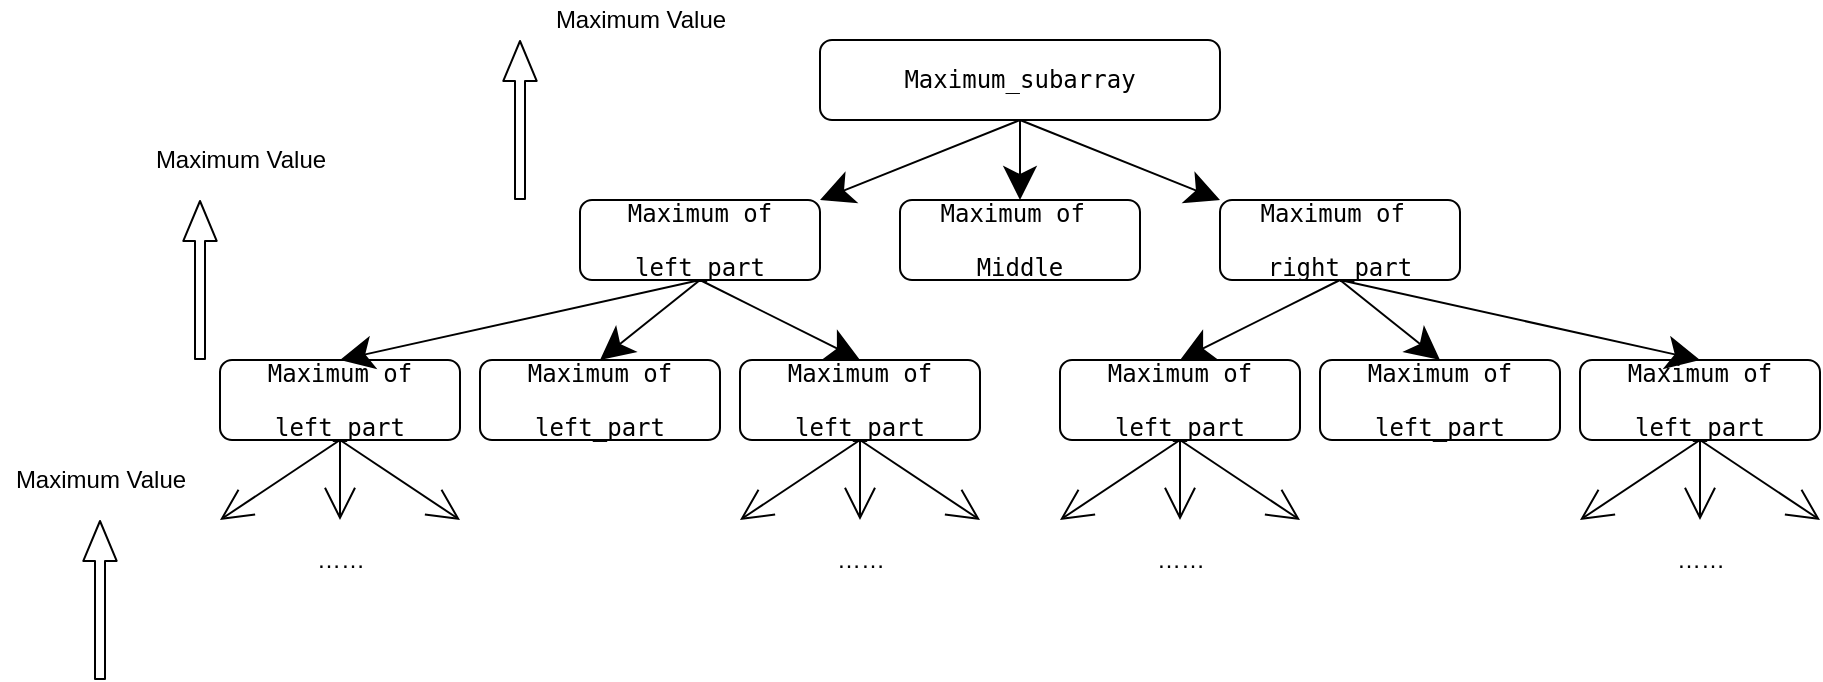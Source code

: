 <mxfile version="15.3.3" type="github">
  <diagram id="Ip3hPnUQgnUTjsjkWn6E" name="第 1 页">
    <mxGraphModel dx="1879" dy="553" grid="1" gridSize="10" guides="1" tooltips="1" connect="1" arrows="1" fold="1" page="1" pageScale="1" pageWidth="827" pageHeight="1169" math="0" shadow="0">
      <root>
        <mxCell id="0" />
        <mxCell id="1" parent="0" />
        <mxCell id="E4Jw4zqdP3KQkO1Rr7Cn-1" value="&lt;pre&gt;Maximum_subarray&lt;/pre&gt;" style="rounded=1;whiteSpace=wrap;html=1;hachureGap=4;pointerEvents=0;" vertex="1" parent="1">
          <mxGeometry x="280" y="40" width="200" height="40" as="geometry" />
        </mxCell>
        <mxCell id="E4Jw4zqdP3KQkO1Rr7Cn-2" value="&lt;p style=&quot;line-height: 100%&quot;&gt;&lt;/p&gt;&lt;pre&gt;Maximum of&lt;/pre&gt;&lt;pre&gt;left_part&lt;/pre&gt;&lt;p&gt;&lt;/p&gt;" style="rounded=1;whiteSpace=wrap;html=1;hachureGap=4;pointerEvents=0;" vertex="1" parent="1">
          <mxGeometry x="160" y="120" width="120" height="40" as="geometry" />
        </mxCell>
        <mxCell id="E4Jw4zqdP3KQkO1Rr7Cn-3" value="&lt;pre&gt;Maximum of &lt;/pre&gt;&lt;pre&gt;Middle&lt;/pre&gt;" style="rounded=1;whiteSpace=wrap;html=1;hachureGap=4;pointerEvents=0;" vertex="1" parent="1">
          <mxGeometry x="320" y="120" width="120" height="40" as="geometry" />
        </mxCell>
        <mxCell id="E4Jw4zqdP3KQkO1Rr7Cn-4" value="&lt;pre&gt;Maximum of &lt;/pre&gt;&lt;pre&gt;right_part&lt;/pre&gt;" style="rounded=1;whiteSpace=wrap;html=1;hachureGap=4;pointerEvents=0;" vertex="1" parent="1">
          <mxGeometry x="480" y="120" width="120" height="40" as="geometry" />
        </mxCell>
        <mxCell id="E4Jw4zqdP3KQkO1Rr7Cn-22" style="edgeStyle=none;curved=1;rounded=0;orthogonalLoop=1;jettySize=auto;html=1;exitX=0.5;exitY=1;exitDx=0;exitDy=0;endArrow=open;startSize=14;endSize=14;sourcePerimeterSpacing=8;targetPerimeterSpacing=8;" edge="1" parent="1" source="E4Jw4zqdP3KQkO1Rr7Cn-5">
          <mxGeometry relative="1" as="geometry">
            <mxPoint x="-20" y="280" as="targetPoint" />
          </mxGeometry>
        </mxCell>
        <mxCell id="E4Jw4zqdP3KQkO1Rr7Cn-5" value="&lt;p style=&quot;line-height: 100%&quot;&gt;&lt;/p&gt;&lt;pre&gt;Maximum of&lt;/pre&gt;&lt;pre&gt;left_part&lt;/pre&gt;&lt;p&gt;&lt;/p&gt;" style="rounded=1;whiteSpace=wrap;html=1;hachureGap=4;pointerEvents=0;" vertex="1" parent="1">
          <mxGeometry x="-20" y="200" width="120" height="40" as="geometry" />
        </mxCell>
        <mxCell id="E4Jw4zqdP3KQkO1Rr7Cn-6" value="&lt;p style=&quot;line-height: 100%&quot;&gt;&lt;/p&gt;&lt;pre&gt;Maximum of&lt;/pre&gt;&lt;pre&gt;left_part&lt;/pre&gt;&lt;p&gt;&lt;/p&gt;" style="rounded=1;whiteSpace=wrap;html=1;hachureGap=4;pointerEvents=0;" vertex="1" parent="1">
          <mxGeometry x="110" y="200" width="120" height="40" as="geometry" />
        </mxCell>
        <mxCell id="E4Jw4zqdP3KQkO1Rr7Cn-7" value="&lt;p style=&quot;line-height: 100%&quot;&gt;&lt;/p&gt;&lt;pre&gt;Maximum of&lt;/pre&gt;&lt;pre&gt;left_part&lt;/pre&gt;&lt;p&gt;&lt;/p&gt;" style="rounded=1;whiteSpace=wrap;html=1;hachureGap=4;pointerEvents=0;" vertex="1" parent="1">
          <mxGeometry x="240" y="200" width="120" height="40" as="geometry" />
        </mxCell>
        <mxCell id="E4Jw4zqdP3KQkO1Rr7Cn-8" value="&lt;p style=&quot;line-height: 100%&quot;&gt;&lt;/p&gt;&lt;pre&gt;Maximum of&lt;/pre&gt;&lt;pre&gt;left_part&lt;/pre&gt;&lt;p&gt;&lt;/p&gt;" style="rounded=1;whiteSpace=wrap;html=1;hachureGap=4;pointerEvents=0;" vertex="1" parent="1">
          <mxGeometry x="400" y="200" width="120" height="40" as="geometry" />
        </mxCell>
        <mxCell id="E4Jw4zqdP3KQkO1Rr7Cn-9" value="&lt;p style=&quot;line-height: 100%&quot;&gt;&lt;/p&gt;&lt;pre&gt;Maximum of&lt;/pre&gt;&lt;pre&gt;left_part&lt;/pre&gt;&lt;p&gt;&lt;/p&gt;" style="rounded=1;whiteSpace=wrap;html=1;hachureGap=4;pointerEvents=0;" vertex="1" parent="1">
          <mxGeometry x="530" y="200" width="120" height="40" as="geometry" />
        </mxCell>
        <mxCell id="E4Jw4zqdP3KQkO1Rr7Cn-10" value="&lt;p style=&quot;line-height: 100%&quot;&gt;&lt;/p&gt;&lt;pre&gt;Maximum of&lt;/pre&gt;&lt;pre&gt;left_part&lt;/pre&gt;&lt;p&gt;&lt;/p&gt;" style="rounded=1;whiteSpace=wrap;html=1;hachureGap=4;pointerEvents=0;" vertex="1" parent="1">
          <mxGeometry x="660" y="200" width="120" height="40" as="geometry" />
        </mxCell>
        <mxCell id="E4Jw4zqdP3KQkO1Rr7Cn-12" value="" style="endArrow=classic;html=1;startSize=14;endSize=14;sourcePerimeterSpacing=8;targetPerimeterSpacing=8;exitX=0.5;exitY=1;exitDx=0;exitDy=0;entryX=1;entryY=0;entryDx=0;entryDy=0;" edge="1" parent="1" source="E4Jw4zqdP3KQkO1Rr7Cn-1" target="E4Jw4zqdP3KQkO1Rr7Cn-2">
          <mxGeometry width="50" height="50" relative="1" as="geometry">
            <mxPoint x="370" y="230" as="sourcePoint" />
            <mxPoint x="420" y="180" as="targetPoint" />
          </mxGeometry>
        </mxCell>
        <mxCell id="E4Jw4zqdP3KQkO1Rr7Cn-13" value="" style="endArrow=classic;html=1;startSize=14;endSize=14;sourcePerimeterSpacing=8;targetPerimeterSpacing=8;entryX=0.5;entryY=0;entryDx=0;entryDy=0;" edge="1" parent="1" target="E4Jw4zqdP3KQkO1Rr7Cn-3">
          <mxGeometry width="50" height="50" relative="1" as="geometry">
            <mxPoint x="380" y="80" as="sourcePoint" />
            <mxPoint x="290.0" y="130" as="targetPoint" />
          </mxGeometry>
        </mxCell>
        <mxCell id="E4Jw4zqdP3KQkO1Rr7Cn-14" value="" style="endArrow=classic;html=1;startSize=14;endSize=14;sourcePerimeterSpacing=8;targetPerimeterSpacing=8;entryX=0;entryY=0;entryDx=0;entryDy=0;" edge="1" parent="1" target="E4Jw4zqdP3KQkO1Rr7Cn-4">
          <mxGeometry width="50" height="50" relative="1" as="geometry">
            <mxPoint x="380" y="80" as="sourcePoint" />
            <mxPoint x="390" y="130" as="targetPoint" />
          </mxGeometry>
        </mxCell>
        <mxCell id="E4Jw4zqdP3KQkO1Rr7Cn-15" value="" style="endArrow=classic;html=1;startSize=14;endSize=14;sourcePerimeterSpacing=8;targetPerimeterSpacing=8;exitX=0.5;exitY=1;exitDx=0;exitDy=0;entryX=0.5;entryY=0;entryDx=0;entryDy=0;" edge="1" parent="1" source="E4Jw4zqdP3KQkO1Rr7Cn-2" target="E4Jw4zqdP3KQkO1Rr7Cn-5">
          <mxGeometry width="50" height="50" relative="1" as="geometry">
            <mxPoint x="390" y="90" as="sourcePoint" />
            <mxPoint x="290.0" y="130" as="targetPoint" />
          </mxGeometry>
        </mxCell>
        <mxCell id="E4Jw4zqdP3KQkO1Rr7Cn-16" value="" style="endArrow=classic;html=1;startSize=14;endSize=14;sourcePerimeterSpacing=8;targetPerimeterSpacing=8;exitX=0.5;exitY=1;exitDx=0;exitDy=0;entryX=0.5;entryY=0;entryDx=0;entryDy=0;" edge="1" parent="1" source="E4Jw4zqdP3KQkO1Rr7Cn-2" target="E4Jw4zqdP3KQkO1Rr7Cn-6">
          <mxGeometry width="50" height="50" relative="1" as="geometry">
            <mxPoint x="230.0" y="170" as="sourcePoint" />
            <mxPoint x="50.0" y="210" as="targetPoint" />
          </mxGeometry>
        </mxCell>
        <mxCell id="E4Jw4zqdP3KQkO1Rr7Cn-17" value="" style="endArrow=classic;html=1;startSize=14;endSize=14;sourcePerimeterSpacing=8;targetPerimeterSpacing=8;entryX=0.5;entryY=0;entryDx=0;entryDy=0;" edge="1" parent="1" target="E4Jw4zqdP3KQkO1Rr7Cn-7">
          <mxGeometry width="50" height="50" relative="1" as="geometry">
            <mxPoint x="220" y="160" as="sourcePoint" />
            <mxPoint x="180.0" y="210" as="targetPoint" />
          </mxGeometry>
        </mxCell>
        <mxCell id="E4Jw4zqdP3KQkO1Rr7Cn-18" value="" style="endArrow=classic;html=1;startSize=14;endSize=14;sourcePerimeterSpacing=8;targetPerimeterSpacing=8;entryX=0.5;entryY=0;entryDx=0;entryDy=0;exitX=0.5;exitY=1;exitDx=0;exitDy=0;" edge="1" parent="1" source="E4Jw4zqdP3KQkO1Rr7Cn-4" target="E4Jw4zqdP3KQkO1Rr7Cn-8">
          <mxGeometry width="50" height="50" relative="1" as="geometry">
            <mxPoint x="230.0" y="170" as="sourcePoint" />
            <mxPoint x="310.0" y="210" as="targetPoint" />
          </mxGeometry>
        </mxCell>
        <mxCell id="E4Jw4zqdP3KQkO1Rr7Cn-19" value="" style="endArrow=classic;html=1;startSize=14;endSize=14;sourcePerimeterSpacing=8;targetPerimeterSpacing=8;entryX=0.5;entryY=0;entryDx=0;entryDy=0;exitX=0.5;exitY=1;exitDx=0;exitDy=0;" edge="1" parent="1" source="E4Jw4zqdP3KQkO1Rr7Cn-4" target="E4Jw4zqdP3KQkO1Rr7Cn-9">
          <mxGeometry width="50" height="50" relative="1" as="geometry">
            <mxPoint x="550" y="170" as="sourcePoint" />
            <mxPoint x="470" y="210" as="targetPoint" />
          </mxGeometry>
        </mxCell>
        <mxCell id="E4Jw4zqdP3KQkO1Rr7Cn-20" value="" style="endArrow=classic;html=1;startSize=14;endSize=14;sourcePerimeterSpacing=8;targetPerimeterSpacing=8;entryX=0.5;entryY=0;entryDx=0;entryDy=0;" edge="1" parent="1" target="E4Jw4zqdP3KQkO1Rr7Cn-10">
          <mxGeometry width="50" height="50" relative="1" as="geometry">
            <mxPoint x="540" y="160" as="sourcePoint" />
            <mxPoint x="600" y="210" as="targetPoint" />
          </mxGeometry>
        </mxCell>
        <mxCell id="E4Jw4zqdP3KQkO1Rr7Cn-24" style="edgeStyle=none;curved=1;rounded=0;orthogonalLoop=1;jettySize=auto;html=1;exitX=0.5;exitY=1;exitDx=0;exitDy=0;endArrow=open;startSize=14;endSize=14;sourcePerimeterSpacing=8;targetPerimeterSpacing=8;" edge="1" parent="1" source="E4Jw4zqdP3KQkO1Rr7Cn-5">
          <mxGeometry relative="1" as="geometry">
            <mxPoint x="40" y="280" as="targetPoint" />
            <mxPoint x="50.0" y="250" as="sourcePoint" />
          </mxGeometry>
        </mxCell>
        <mxCell id="E4Jw4zqdP3KQkO1Rr7Cn-25" style="edgeStyle=none;curved=1;rounded=0;orthogonalLoop=1;jettySize=auto;html=1;endArrow=open;startSize=14;endSize=14;sourcePerimeterSpacing=8;targetPerimeterSpacing=8;" edge="1" parent="1">
          <mxGeometry relative="1" as="geometry">
            <mxPoint x="100" y="280" as="targetPoint" />
            <mxPoint x="40" y="240" as="sourcePoint" />
          </mxGeometry>
        </mxCell>
        <mxCell id="E4Jw4zqdP3KQkO1Rr7Cn-26" style="edgeStyle=none;curved=1;rounded=0;orthogonalLoop=1;jettySize=auto;html=1;exitX=0.5;exitY=1;exitDx=0;exitDy=0;endArrow=open;startSize=14;endSize=14;sourcePerimeterSpacing=8;targetPerimeterSpacing=8;" edge="1" parent="1" source="E4Jw4zqdP3KQkO1Rr7Cn-7">
          <mxGeometry relative="1" as="geometry">
            <mxPoint x="240" y="280" as="targetPoint" />
            <mxPoint x="50.0" y="250" as="sourcePoint" />
          </mxGeometry>
        </mxCell>
        <mxCell id="E4Jw4zqdP3KQkO1Rr7Cn-27" style="edgeStyle=none;curved=1;rounded=0;orthogonalLoop=1;jettySize=auto;html=1;endArrow=open;startSize=14;endSize=14;sourcePerimeterSpacing=8;targetPerimeterSpacing=8;exitX=0.5;exitY=1;exitDx=0;exitDy=0;" edge="1" parent="1" source="E4Jw4zqdP3KQkO1Rr7Cn-7">
          <mxGeometry relative="1" as="geometry">
            <mxPoint x="300" y="280" as="targetPoint" />
            <mxPoint x="310" y="260" as="sourcePoint" />
          </mxGeometry>
        </mxCell>
        <mxCell id="E4Jw4zqdP3KQkO1Rr7Cn-28" style="edgeStyle=none;curved=1;rounded=0;orthogonalLoop=1;jettySize=auto;html=1;endArrow=open;startSize=14;endSize=14;sourcePerimeterSpacing=8;targetPerimeterSpacing=8;" edge="1" parent="1">
          <mxGeometry relative="1" as="geometry">
            <mxPoint x="360" y="280" as="targetPoint" />
            <mxPoint x="300" y="240" as="sourcePoint" />
          </mxGeometry>
        </mxCell>
        <mxCell id="E4Jw4zqdP3KQkO1Rr7Cn-29" style="edgeStyle=none;curved=1;rounded=0;orthogonalLoop=1;jettySize=auto;html=1;exitX=0.5;exitY=1;exitDx=0;exitDy=0;endArrow=open;startSize=14;endSize=14;sourcePerimeterSpacing=8;targetPerimeterSpacing=8;" edge="1" parent="1" source="E4Jw4zqdP3KQkO1Rr7Cn-8">
          <mxGeometry relative="1" as="geometry">
            <mxPoint x="400" y="280" as="targetPoint" />
            <mxPoint x="310.0" y="250" as="sourcePoint" />
          </mxGeometry>
        </mxCell>
        <mxCell id="E4Jw4zqdP3KQkO1Rr7Cn-30" style="edgeStyle=none;curved=1;rounded=0;orthogonalLoop=1;jettySize=auto;html=1;endArrow=open;startSize=14;endSize=14;sourcePerimeterSpacing=8;targetPerimeterSpacing=8;exitX=0.5;exitY=1;exitDx=0;exitDy=0;" edge="1" parent="1" source="E4Jw4zqdP3KQkO1Rr7Cn-8">
          <mxGeometry relative="1" as="geometry">
            <mxPoint x="460" y="280" as="targetPoint" />
            <mxPoint x="310.0" y="250" as="sourcePoint" />
          </mxGeometry>
        </mxCell>
        <mxCell id="E4Jw4zqdP3KQkO1Rr7Cn-31" style="edgeStyle=none;curved=1;rounded=0;orthogonalLoop=1;jettySize=auto;html=1;endArrow=open;startSize=14;endSize=14;sourcePerimeterSpacing=8;targetPerimeterSpacing=8;" edge="1" parent="1">
          <mxGeometry relative="1" as="geometry">
            <mxPoint x="520" y="280" as="targetPoint" />
            <mxPoint x="460" y="240" as="sourcePoint" />
          </mxGeometry>
        </mxCell>
        <mxCell id="E4Jw4zqdP3KQkO1Rr7Cn-32" style="edgeStyle=none;curved=1;rounded=0;orthogonalLoop=1;jettySize=auto;html=1;endArrow=open;startSize=14;endSize=14;sourcePerimeterSpacing=8;targetPerimeterSpacing=8;exitX=0.5;exitY=1;exitDx=0;exitDy=0;" edge="1" parent="1" source="E4Jw4zqdP3KQkO1Rr7Cn-10">
          <mxGeometry relative="1" as="geometry">
            <mxPoint x="720" y="280" as="targetPoint" />
            <mxPoint x="470" y="250" as="sourcePoint" />
          </mxGeometry>
        </mxCell>
        <mxCell id="E4Jw4zqdP3KQkO1Rr7Cn-33" style="edgeStyle=none;curved=1;rounded=0;orthogonalLoop=1;jettySize=auto;html=1;endArrow=open;startSize=14;endSize=14;sourcePerimeterSpacing=8;targetPerimeterSpacing=8;exitX=0.5;exitY=1;exitDx=0;exitDy=0;" edge="1" parent="1" source="E4Jw4zqdP3KQkO1Rr7Cn-10">
          <mxGeometry relative="1" as="geometry">
            <mxPoint x="660" y="280" as="targetPoint" />
            <mxPoint x="470" y="250" as="sourcePoint" />
          </mxGeometry>
        </mxCell>
        <mxCell id="E4Jw4zqdP3KQkO1Rr7Cn-34" style="edgeStyle=none;curved=1;rounded=0;orthogonalLoop=1;jettySize=auto;html=1;endArrow=open;startSize=14;endSize=14;sourcePerimeterSpacing=8;targetPerimeterSpacing=8;" edge="1" parent="1">
          <mxGeometry relative="1" as="geometry">
            <mxPoint x="780" y="280" as="targetPoint" />
            <mxPoint x="720" y="240" as="sourcePoint" />
          </mxGeometry>
        </mxCell>
        <mxCell id="E4Jw4zqdP3KQkO1Rr7Cn-37" value="……" style="text;html=1;resizable=0;autosize=1;align=center;verticalAlign=middle;points=[];fillColor=none;strokeColor=none;rounded=0;hachureGap=4;pointerEvents=0;" vertex="1" parent="1">
          <mxGeometry x="20" y="290" width="40" height="20" as="geometry" />
        </mxCell>
        <mxCell id="E4Jw4zqdP3KQkO1Rr7Cn-38" value="……" style="text;html=1;resizable=0;autosize=1;align=center;verticalAlign=middle;points=[];fillColor=none;strokeColor=none;rounded=0;hachureGap=4;pointerEvents=0;" vertex="1" parent="1">
          <mxGeometry x="280" y="290" width="40" height="20" as="geometry" />
        </mxCell>
        <mxCell id="E4Jw4zqdP3KQkO1Rr7Cn-39" value="……" style="text;html=1;resizable=0;autosize=1;align=center;verticalAlign=middle;points=[];fillColor=none;strokeColor=none;rounded=0;hachureGap=4;pointerEvents=0;" vertex="1" parent="1">
          <mxGeometry x="440" y="290" width="40" height="20" as="geometry" />
        </mxCell>
        <mxCell id="E4Jw4zqdP3KQkO1Rr7Cn-40" value="……" style="text;html=1;resizable=0;autosize=1;align=center;verticalAlign=middle;points=[];fillColor=none;strokeColor=none;rounded=0;hachureGap=4;pointerEvents=0;" vertex="1" parent="1">
          <mxGeometry x="700" y="290" width="40" height="20" as="geometry" />
        </mxCell>
        <mxCell id="E4Jw4zqdP3KQkO1Rr7Cn-41" value="" style="shape=flexArrow;endArrow=classic;html=1;startSize=14;endSize=6.325;sourcePerimeterSpacing=8;targetPerimeterSpacing=8;width=5;endWidth=10.694;" edge="1" parent="1">
          <mxGeometry width="50" height="50" relative="1" as="geometry">
            <mxPoint x="-80" y="360" as="sourcePoint" />
            <mxPoint x="-80" y="280" as="targetPoint" />
          </mxGeometry>
        </mxCell>
        <mxCell id="E4Jw4zqdP3KQkO1Rr7Cn-42" value="" style="shape=flexArrow;endArrow=classic;html=1;startSize=14;endSize=6.325;sourcePerimeterSpacing=8;targetPerimeterSpacing=8;width=5;endWidth=10.694;" edge="1" parent="1">
          <mxGeometry width="50" height="50" relative="1" as="geometry">
            <mxPoint x="-30" y="200" as="sourcePoint" />
            <mxPoint x="-30" y="120" as="targetPoint" />
          </mxGeometry>
        </mxCell>
        <mxCell id="E4Jw4zqdP3KQkO1Rr7Cn-43" value="" style="shape=flexArrow;endArrow=classic;html=1;startSize=14;endSize=6.325;sourcePerimeterSpacing=8;targetPerimeterSpacing=8;width=5;endWidth=10.694;" edge="1" parent="1">
          <mxGeometry width="50" height="50" relative="1" as="geometry">
            <mxPoint x="130" y="120" as="sourcePoint" />
            <mxPoint x="130" y="40" as="targetPoint" />
          </mxGeometry>
        </mxCell>
        <mxCell id="E4Jw4zqdP3KQkO1Rr7Cn-44" value="Maximum Value" style="text;html=1;resizable=0;autosize=1;align=center;verticalAlign=middle;points=[];fillColor=none;strokeColor=none;rounded=0;hachureGap=4;pointerEvents=0;" vertex="1" parent="1">
          <mxGeometry x="-130" y="250" width="100" height="20" as="geometry" />
        </mxCell>
        <mxCell id="E4Jw4zqdP3KQkO1Rr7Cn-45" value="Maximum Value" style="text;html=1;resizable=0;autosize=1;align=center;verticalAlign=middle;points=[];fillColor=none;strokeColor=none;rounded=0;hachureGap=4;pointerEvents=0;" vertex="1" parent="1">
          <mxGeometry x="-60" y="90" width="100" height="20" as="geometry" />
        </mxCell>
        <mxCell id="E4Jw4zqdP3KQkO1Rr7Cn-46" value="Maximum Value" style="text;html=1;resizable=0;autosize=1;align=center;verticalAlign=middle;points=[];fillColor=none;strokeColor=none;rounded=0;hachureGap=4;pointerEvents=0;" vertex="1" parent="1">
          <mxGeometry x="140" y="20" width="100" height="20" as="geometry" />
        </mxCell>
      </root>
    </mxGraphModel>
  </diagram>
</mxfile>
